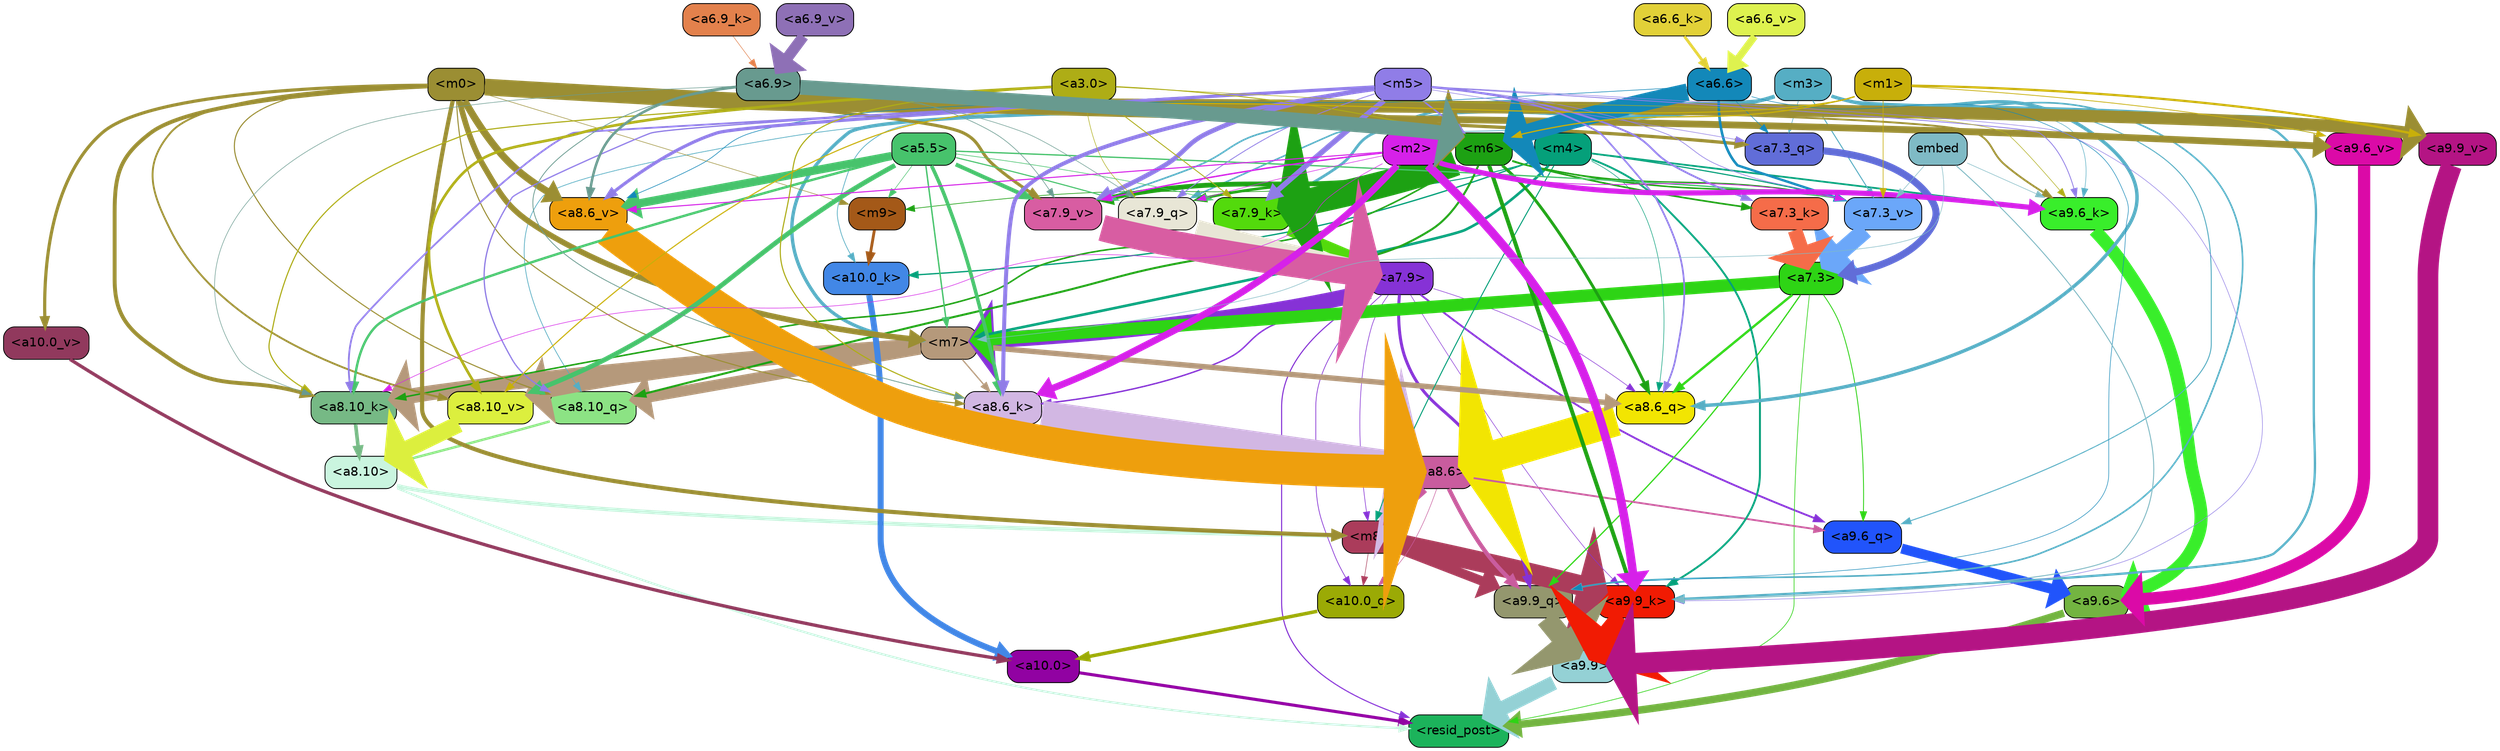 strict digraph "" {
	graph [bgcolor=transparent,
		layout=dot,
		overlap=false,
		splines=true
	];
	"<a10.0>"	[color=black,
		fillcolor="#9102a2",
		fontname=Helvetica,
		shape=box,
		style="filled, rounded"];
	"<resid_post>"	[color=black,
		fillcolor="#1cb35b",
		fontname=Helvetica,
		shape=box,
		style="filled, rounded"];
	"<a10.0>" -> "<resid_post>"	[color="#9102a2",
		penwidth=3.4253244400024414];
	"<a9.9>"	[color=black,
		fillcolor="#94d1d5",
		fontname=Helvetica,
		shape=box,
		style="filled, rounded"];
	"<a9.9>" -> "<resid_post>"	[color="#94d1d5",
		penwidth=16.05378818511963];
	"<a9.6>"	[color=black,
		fillcolor="#73b441",
		fontname=Helvetica,
		shape=box,
		style="filled, rounded"];
	"<a9.6>" -> "<resid_post>"	[color="#73b441",
		penwidth=8.33797836303711];
	"<a8.10>"	[color=black,
		fillcolor="#caf5df",
		fontname=Helvetica,
		shape=box,
		style="filled, rounded"];
	"<a8.10>" -> "<resid_post>"	[color="#caf5df",
		penwidth=2.3390636444091797];
	"<m8>"	[color=black,
		fillcolor="#ab3c5b",
		fontname=Helvetica,
		shape=box,
		style="filled, rounded"];
	"<a8.10>" -> "<m8>"	[color="#caf5df",
		penwidth=4.388927459716797];
	"<a7.9>"	[color=black,
		fillcolor="#8632d6",
		fontname=Helvetica,
		shape=box,
		style="filled, rounded"];
	"<a7.9>" -> "<resid_post>"	[color="#8632d6",
		penwidth=1.1926651000976562];
	"<a10.0_q>"	[color=black,
		fillcolor="#9baa05",
		fontname=Helvetica,
		shape=box,
		style="filled, rounded"];
	"<a7.9>" -> "<a10.0_q>"	[color="#8632d6",
		penwidth=0.7811813354492188];
	"<a7.9>" -> "<m8>"	[color="#8632d6",
		penwidth=0.6738662719726562];
	"<a9.9_q>"	[color=black,
		fillcolor="#94976e",
		fontname=Helvetica,
		shape=box,
		style="filled, rounded"];
	"<a7.9>" -> "<a9.9_q>"	[color="#8632d6",
		penwidth=3.33896541595459];
	"<a9.6_q>"	[color=black,
		fillcolor="#2154fb",
		fontname=Helvetica,
		shape=box,
		style="filled, rounded"];
	"<a7.9>" -> "<a9.6_q>"	[color="#8632d6",
		penwidth=2.0531044006347656];
	"<a9.9_k>"	[color=black,
		fillcolor="#f11b03",
		fontname=Helvetica,
		shape=box,
		style="filled, rounded"];
	"<a7.9>" -> "<a9.9_k>"	[color="#8632d6",
		penwidth=0.6];
	"<a8.6_q>"	[color=black,
		fillcolor="#f2e502",
		fontname=Helvetica,
		shape=box,
		style="filled, rounded"];
	"<a7.9>" -> "<a8.6_q>"	[color="#8632d6",
		penwidth=0.6];
	"<a8.6_k>"	[color=black,
		fillcolor="#d2b7e3",
		fontname=Helvetica,
		shape=box,
		style="filled, rounded"];
	"<a7.9>" -> "<a8.6_k>"	[color="#8632d6",
		penwidth=1.5751152038574219];
	"<m7>"	[color=black,
		fillcolor="#b5997b",
		fontname=Helvetica,
		shape=box,
		style="filled, rounded"];
	"<a7.9>" -> "<m7>"	[color="#8632d6",
		penwidth=17.67833709716797];
	"<a7.3>"	[color=black,
		fillcolor="#2ed415",
		fontname=Helvetica,
		shape=box,
		style="filled, rounded"];
	"<a7.3>" -> "<resid_post>"	[color="#2ed415",
		penwidth=0.7339706420898438];
	"<a7.3>" -> "<a9.9_q>"	[color="#2ed415",
		penwidth=1.3609809875488281];
	"<a7.3>" -> "<a9.6_q>"	[color="#2ed415",
		penwidth=0.9587650299072266];
	"<a7.3>" -> "<a8.6_q>"	[color="#2ed415",
		penwidth=2.597522735595703];
	"<a7.3>" -> "<m7>"	[color="#2ed415",
		penwidth=13.925512313842773];
	"<a10.0_q>" -> "<a10.0>"	[color="#9baa05",
		penwidth=3.861766815185547];
	"<a10.0_k>"	[color=black,
		fillcolor="#4287e6",
		fontname=Helvetica,
		shape=box,
		style="filled, rounded"];
	"<a10.0_k>" -> "<a10.0>"	[color="#4287e6",
		penwidth=6.691814422607422];
	"<a10.0_v>"	[color=black,
		fillcolor="#91395d",
		fontname=Helvetica,
		shape=box,
		style="filled, rounded"];
	"<a10.0_v>" -> "<a10.0>"	[color="#91395d",
		penwidth=3.703948974609375];
	"<m8>" -> "<a10.0_q>"	[color="#ab3c5b",
		penwidth=0.6];
	"<m8>" -> "<a9.9_q>"	[color="#ab3c5b",
		penwidth=10.407995223999023];
	"<m8>" -> "<a9.9_k>"	[color="#ab3c5b",
		penwidth=22.67278480529785];
	"<a8.6>"	[color=black,
		fillcolor="#c95c9e",
		fontname=Helvetica,
		shape=box,
		style="filled, rounded"];
	"<a8.6>" -> "<a10.0_q>"	[color="#c95c9e",
		penwidth=0.6];
	"<a8.6>" -> "<m8>"	[color="#c95c9e",
		penwidth=9.616483688354492];
	"<a8.6>" -> "<a9.9_q>"	[color="#c95c9e",
		penwidth=4.681654930114746];
	"<a8.6>" -> "<a9.6_q>"	[color="#c95c9e",
		penwidth=2.0046749114990234];
	"<m9>"	[color=black,
		fillcolor="#a45918",
		fontname=Helvetica,
		shape=box,
		style="filled, rounded"];
	"<m9>" -> "<a10.0_k>"	[color="#a45918",
		penwidth=3.1536026000976562];
	"<m4>"	[color=black,
		fillcolor="#05a07a",
		fontname=Helvetica,
		shape=box,
		style="filled, rounded"];
	"<m4>" -> "<a10.0_k>"	[color="#05a07a",
		penwidth=1.4532089233398438];
	"<m4>" -> "<m8>"	[color="#05a07a",
		penwidth=1.1121444702148438];
	"<m4>" -> "<a9.9_k>"	[color="#05a07a",
		penwidth=2.1296005249023438];
	"<a9.6_k>"	[color=black,
		fillcolor="#39ee2b",
		fontname=Helvetica,
		shape=box,
		style="filled, rounded"];
	"<m4>" -> "<a9.6_k>"	[color="#05a07a",
		penwidth=1.93524169921875];
	"<m4>" -> "<a8.6_q>"	[color="#05a07a",
		penwidth=0.6086311340332031];
	"<m4>" -> "<m7>"	[color="#05a07a",
		penwidth=2.9153175354003906];
	"<a7.9_k>"	[color=black,
		fillcolor="#53da0c",
		fontname=Helvetica,
		shape=box,
		style="filled, rounded"];
	"<m4>" -> "<a7.9_k>"	[color="#05a07a",
		penwidth=1.0983266830444336];
	"<a7.3_v>"	[color=black,
		fillcolor="#6ba7f9",
		fontname=Helvetica,
		shape=box,
		style="filled, rounded"];
	"<m4>" -> "<a7.3_v>"	[color="#05a07a",
		penwidth=1.2746734619140625];
	"<m3>"	[color=black,
		fillcolor="#56aec4",
		fontname=Helvetica,
		shape=box,
		style="filled, rounded"];
	"<m3>" -> "<a10.0_k>"	[color="#56aec4",
		penwidth=0.8012542724609375];
	"<m6>"	[color=black,
		fillcolor="#1da113",
		fontname=Helvetica,
		shape=box,
		style="filled, rounded"];
	"<m3>" -> "<m6>"	[color="#56aec4",
		penwidth=4.0873308181762695];
	"<m3>" -> "<a9.9_q>"	[color="#56aec4",
		penwidth=1.8098411560058594];
	"<m3>" -> "<a9.6_q>"	[color="#56aec4",
		penwidth=1.0731983184814453];
	"<m3>" -> "<a9.9_k>"	[color="#56aec4",
		penwidth=2.538074493408203];
	"<m3>" -> "<a9.6_k>"	[color="#56aec4",
		penwidth=0.6];
	"<a9.9_v>"	[color=black,
		fillcolor="#b41484",
		fontname=Helvetica,
		shape=box,
		style="filled, rounded"];
	"<m3>" -> "<a9.9_v>"	[color="#56aec4",
		penwidth=1.1908531188964844];
	"<a9.6_v>"	[color=black,
		fillcolor="#db0aa7",
		fontname=Helvetica,
		shape=box,
		style="filled, rounded"];
	"<m3>" -> "<a9.6_v>"	[color="#56aec4",
		penwidth=0.6];
	"<a8.10_q>"	[color=black,
		fillcolor="#8ce384",
		fontname=Helvetica,
		shape=box,
		style="filled, rounded"];
	"<m3>" -> "<a8.10_q>"	[color="#56aec4",
		penwidth=0.7969093322753906];
	"<m3>" -> "<a8.6_q>"	[color="#56aec4",
		penwidth=3.8069801330566406];
	"<m3>" -> "<m7>"	[color="#56aec4",
		penwidth=3.7463531494140625];
	"<a7.9_q>"	[color=black,
		fillcolor="#e8e6d6",
		fontname=Helvetica,
		shape=box,
		style="filled, rounded"];
	"<m3>" -> "<a7.9_q>"	[color="#56aec4",
		penwidth=1.7077007293701172];
	"<a7.3_q>"	[color=black,
		fillcolor="#616dd8",
		fontname=Helvetica,
		shape=box,
		style="filled, rounded"];
	"<m3>" -> "<a7.3_q>"	[color="#56aec4",
		penwidth=0.6810226440429688];
	"<m3>" -> "<a7.9_k>"	[color="#56aec4",
		penwidth=3.0535898208618164];
	"<a7.9_v>"	[color=black,
		fillcolor="#d85da2",
		fontname=Helvetica,
		shape=box,
		style="filled, rounded"];
	"<m3>" -> "<a7.9_v>"	[color="#56aec4",
		penwidth=1.8027725219726562];
	"<m3>" -> "<a7.3_v>"	[color="#56aec4",
		penwidth=1.0946578979492188];
	"<m0>"	[color=black,
		fillcolor="#9b8e33",
		fontname=Helvetica,
		shape=box,
		style="filled, rounded"];
	"<m0>" -> "<a10.0_v>"	[color="#9b8e33",
		penwidth=3.520832061767578];
	"<m0>" -> "<m8>"	[color="#9b8e33",
		penwidth=4.624839782714844];
	"<m0>" -> "<m9>"	[color="#9b8e33",
		penwidth=0.6];
	"<m0>" -> "<m6>"	[color="#9b8e33",
		penwidth=18.578011751174927];
	"<m0>" -> "<a9.6_k>"	[color="#9b8e33",
		penwidth=2.0742149353027344];
	"<m0>" -> "<a9.9_v>"	[color="#9b8e33",
		penwidth=13.6649169921875];
	"<m0>" -> "<a9.6_v>"	[color="#9b8e33",
		penwidth=7.575786590576172];
	"<m0>" -> "<a8.10_q>"	[color="#9b8e33",
		penwidth=1.1731605529785156];
	"<a8.10_k>"	[color=black,
		fillcolor="#76b985",
		fontname=Helvetica,
		shape=box,
		style="filled, rounded"];
	"<m0>" -> "<a8.10_k>"	[color="#9b8e33",
		penwidth=4.350425720214844];
	"<m0>" -> "<a8.6_k>"	[color="#9b8e33",
		penwidth=1.1486854553222656];
	"<a8.10_v>"	[color=black,
		fillcolor="#dcef3e",
		fontname=Helvetica,
		shape=box,
		style="filled, rounded"];
	"<m0>" -> "<a8.10_v>"	[color="#9b8e33",
		penwidth=2.0526657104492188];
	"<a8.6_v>"	[color=black,
		fillcolor="#ee9f0d",
		fontname=Helvetica,
		shape=box,
		style="filled, rounded"];
	"<m0>" -> "<a8.6_v>"	[color="#9b8e33",
		penwidth=7.951751708984375];
	"<m0>" -> "<m7>"	[color="#9b8e33",
		penwidth=6.283721923828125];
	"<m0>" -> "<a7.3_q>"	[color="#9b8e33",
		penwidth=3.6216583251953125];
	"<m0>" -> "<a7.9_v>"	[color="#9b8e33",
		penwidth=3.447589874267578];
	"<m6>" -> "<m9>"	[color="#1da113",
		penwidth=0.7276992797851562];
	"<m6>" -> "<a9.9_k>"	[color="#1da113",
		penwidth=4.405937194824219];
	"<m6>" -> "<a9.6_k>"	[color="#1da113",
		penwidth=1.6540985107421875];
	"<m6>" -> "<a8.10_q>"	[color="#1da113",
		penwidth=2.2618331909179688];
	"<m6>" -> "<a8.6_q>"	[color="#1da113",
		penwidth=3.241657257080078];
	"<m6>" -> "<a8.10_k>"	[color="#1da113",
		penwidth=1.733642578125];
	"<m6>" -> "<a7.9_q>"	[color="#1da113",
		penwidth=2.9651412963867188];
	"<m6>" -> "<a7.9_k>"	[color="#1da113",
		penwidth=29.52049446105957];
	"<a7.3_k>"	[color=black,
		fillcolor="#f56c49",
		fontname=Helvetica,
		shape=box,
		style="filled, rounded"];
	"<m6>" -> "<a7.3_k>"	[color="#1da113",
		penwidth=1.8433246612548828];
	"<m6>" -> "<a7.9_v>"	[color="#1da113",
		penwidth=5.381137847900391];
	"<m6>" -> "<a7.3_v>"	[color="#1da113",
		penwidth=1.3778877258300781];
	"<a5.5>"	[color=black,
		fillcolor="#47c36c",
		fontname=Helvetica,
		shape=box,
		style="filled, rounded"];
	"<a5.5>" -> "<m9>"	[color="#47c36c",
		penwidth=0.6];
	"<a5.5>" -> "<a8.10_k>"	[color="#47c36c",
		penwidth=2.6749038696289062];
	"<a5.5>" -> "<a8.6_k>"	[color="#47c36c",
		penwidth=3.9810218811035156];
	"<a5.5>" -> "<a8.10_v>"	[color="#47c36c",
		penwidth=5.2978057861328125];
	"<a5.5>" -> "<a8.6_v>"	[color="#47c36c",
		penwidth=9.177913665771484];
	"<a5.5>" -> "<m7>"	[color="#47c36c",
		penwidth=1.5525360107421875];
	"<a5.5>" -> "<a7.9_q>"	[color="#47c36c",
		penwidth=1.22930908203125];
	"<a5.5>" -> "<a7.9_k>"	[color="#47c36c",
		penwidth=0.6708955764770508];
	"<a5.5>" -> "<a7.9_v>"	[color="#47c36c",
		penwidth=4.432796478271484];
	"<a5.5>" -> "<a7.3_v>"	[color="#47c36c",
		penwidth=1.4417800903320312];
	"<a9.9_q>" -> "<a9.9>"	[color="#94976e",
		penwidth=23.20368194580078];
	"<a9.6_q>" -> "<a9.6>"	[color="#2154fb",
		penwidth=11.181507110595703];
	"<a9.9_k>" -> "<a9.9>"	[color="#f11b03",
		penwidth=26.641464233398438];
	"<a9.6_k>" -> "<a9.6>"	[color="#39ee2b",
		penwidth=14.532459259033203];
	"<a9.9_v>" -> "<a9.9>"	[color="#b41484",
		penwidth=23.02225112915039];
	"<a9.6_v>" -> "<a9.6>"	[color="#db0aa7",
		penwidth=13.634431838989258];
	"<a6.6>"	[color=black,
		fillcolor="#1388b9",
		fontname=Helvetica,
		shape=box,
		style="filled, rounded"];
	"<a6.6>" -> "<m6>"	[color="#1388b9",
		penwidth=19.58005142211914];
	"<a6.6>" -> "<a9.9_q>"	[color="#1388b9",
		penwidth=0.6];
	"<a6.6>" -> "<a8.6_v>"	[color="#1388b9",
		penwidth=0.6731643676757812];
	"<a6.6>" -> "<a7.3_q>"	[color="#1388b9",
		penwidth=0.6];
	"<a6.6>" -> "<a7.3_v>"	[color="#1388b9",
		penwidth=2.8381996154785156];
	"<m5>"	[color=black,
		fillcolor="#907de7",
		fontname=Helvetica,
		shape=box,
		style="filled, rounded"];
	"<m5>" -> "<m6>"	[color="#907de7",
		penwidth=1.7808427810668945];
	"<m5>" -> "<a9.9_k>"	[color="#907de7",
		penwidth=0.6];
	"<m5>" -> "<a9.6_k>"	[color="#907de7",
		penwidth=0.9087238311767578];
	"<m5>" -> "<a8.10_q>"	[color="#907de7",
		penwidth=1.3886604309082031];
	"<m5>" -> "<a8.6_q>"	[color="#907de7",
		penwidth=1.8975334167480469];
	"<m5>" -> "<a8.10_k>"	[color="#907de7",
		penwidth=1.9560012817382812];
	"<m5>" -> "<a8.6_k>"	[color="#907de7",
		penwidth=4.4348602294921875];
	"<m5>" -> "<a8.6_v>"	[color="#907de7",
		penwidth=3.547332763671875];
	"<m5>" -> "<a7.9_q>"	[color="#907de7",
		penwidth=0.9239292144775391];
	"<m5>" -> "<a7.3_q>"	[color="#907de7",
		penwidth=0.6050910949707031];
	"<m5>" -> "<a7.9_k>"	[color="#907de7",
		penwidth=5.895898818969727];
	"<m5>" -> "<a7.3_k>"	[color="#907de7",
		penwidth=2.047999382019043];
	"<m5>" -> "<a7.9_v>"	[color="#907de7",
		penwidth=5.163473129272461];
	"<m5>" -> "<a7.3_v>"	[color="#907de7",
		penwidth=0.7120857238769531];
	"<m2>"	[color=black,
		fillcolor="#d621e9",
		fontname=Helvetica,
		shape=box,
		style="filled, rounded"];
	"<m2>" -> "<a9.9_k>"	[color="#d621e9",
		penwidth=9.546476364135742];
	"<m2>" -> "<a9.6_k>"	[color="#d621e9",
		penwidth=5.765581130981445];
	"<m2>" -> "<a8.10_k>"	[color="#d621e9",
		penwidth=0.6];
	"<m2>" -> "<a8.6_k>"	[color="#d621e9",
		penwidth=7.5130767822265625];
	"<m2>" -> "<a8.6_v>"	[color="#d621e9",
		penwidth=1.1399917602539062];
	"<m2>" -> "<a7.9_q>"	[color="#d621e9",
		penwidth=0.6];
	"<m2>" -> "<a7.9_v>"	[color="#d621e9",
		penwidth=1.5795440673828125];
	"<m2>" -> "<a7.3_v>"	[color="#d621e9",
		penwidth=0.8394660949707031];
	embed	[color=black,
		fillcolor="#7fbac5",
		fontname=Helvetica,
		shape=box,
		style="filled, rounded"];
	embed -> "<a9.9_k>"	[color="#7fbac5",
		penwidth=1.044057846069336];
	embed -> "<a9.6_k>"	[color="#7fbac5",
		penwidth=0.6];
	embed -> "<m7>"	[color="#7fbac5",
		penwidth=0.6];
	embed -> "<a7.3_v>"	[color="#7fbac5",
		penwidth=0.6];
	"<a3.0>"	[color=black,
		fillcolor="#aead16",
		fontname=Helvetica,
		shape=box,
		style="filled, rounded"];
	"<a3.0>" -> "<m6>"	[color="#aead16",
		penwidth=0.9893608093261719];
	"<a3.0>" -> "<a9.6_k>"	[color="#aead16",
		penwidth=0.6];
	"<a3.0>" -> "<a8.10_k>"	[color="#aead16",
		penwidth=1.2375259399414062];
	"<a3.0>" -> "<a8.6_k>"	[color="#aead16",
		penwidth=1.2278594970703125];
	"<a3.0>" -> "<a8.10_v>"	[color="#aead16",
		penwidth=2.9724464416503906];
	"<a3.0>" -> "<a7.9_q>"	[color="#aead16",
		penwidth=0.6];
	"<a3.0>" -> "<a7.9_k>"	[color="#aead16",
		penwidth=0.9558658599853516];
	"<m1>"	[color=black,
		fillcolor="#c8af0a",
		fontname=Helvetica,
		shape=box,
		style="filled, rounded"];
	"<m1>" -> "<m6>"	[color="#c8af0a",
		penwidth=1.3794612884521484];
	"<m1>" -> "<a9.9_v>"	[color="#c8af0a",
		penwidth=2.484710693359375];
	"<m1>" -> "<a9.6_v>"	[color="#c8af0a",
		penwidth=0.8296928405761719];
	"<m1>" -> "<a8.10_v>"	[color="#c8af0a",
		penwidth=1.2231903076171875];
	"<m1>" -> "<a7.3_v>"	[color="#c8af0a",
		penwidth=0.7203178405761719];
	"<a8.10_q>" -> "<a8.10>"	[color="#8ce384",
		penwidth=2.6974411010742188];
	"<a8.6_q>" -> "<a8.6>"	[color="#f2e502",
		penwidth=34.91962909698486];
	"<a8.10_k>" -> "<a8.10>"	[color="#76b985",
		penwidth=3.9815139770507812];
	"<a8.6_k>" -> "<a8.6>"	[color="#d2b7e3",
		penwidth=30.12779998779297];
	"<a8.10_v>" -> "<a8.10>"	[color="#dcef3e",
		penwidth=18.80433464050293];
	"<a8.6_v>" -> "<a8.6>"	[color="#ee9f0d",
		penwidth=37.04597568511963];
	"<m7>" -> "<a8.10_q>"	[color="#b5997b",
		penwidth=12.189899444580078];
	"<m7>" -> "<a8.6_q>"	[color="#b5997b",
		penwidth=5.949329376220703];
	"<m7>" -> "<a8.10_k>"	[color="#b5997b",
		penwidth=16.634174346923828];
	"<m7>" -> "<a8.6_k>"	[color="#b5997b",
		penwidth=1.4160232543945312];
	"<m7>" -> "<a8.10_v>"	[color="#b5997b",
		penwidth=15.893604278564453];
	"<a6.9>"	[color=black,
		fillcolor="#689a8f",
		fontname=Helvetica,
		shape=box,
		style="filled, rounded"];
	"<a6.9>" -> "<m6>"	[color="#689a8f",
		penwidth=16.39166831970215];
	"<a6.9>" -> "<a8.10_k>"	[color="#689a8f",
		penwidth=0.6];
	"<a6.9>" -> "<a8.6_k>"	[color="#689a8f",
		penwidth=0.8667373657226562];
	"<a6.9>" -> "<a8.6_v>"	[color="#689a8f",
		penwidth=2.8011817932128906];
	"<a6.9>" -> "<a7.9_q>"	[color="#689a8f",
		penwidth=0.6];
	"<a6.9>" -> "<a7.9_v>"	[color="#689a8f",
		penwidth=0.6784553527832031];
	"<a7.9_q>" -> "<a7.9>"	[color="#e8e6d6",
		penwidth=17.651885986328125];
	"<a7.3_q>" -> "<a7.3>"	[color="#616dd8",
		penwidth=7.866306304931641];
	"<a7.9_k>" -> "<a7.9>"	[color="#53da0c",
		penwidth=12.17039680480957];
	"<a7.3_k>" -> "<a7.3>"	[color="#f56c49",
		penwidth=16.016246795654297];
	"<a7.9_v>" -> "<a7.9>"	[color="#d85da2",
		penwidth=29.394658088684082];
	"<a7.3_v>" -> "<a7.3>"	[color="#6ba7f9",
		penwidth=19.01776695251465];
	"<a6.9_k>"	[color=black,
		fillcolor="#e3814c",
		fontname=Helvetica,
		shape=box,
		style="filled, rounded"];
	"<a6.9_k>" -> "<a6.9>"	[color="#e3814c",
		penwidth=0.6];
	"<a6.6_k>"	[color=black,
		fillcolor="#e2d138",
		fontname=Helvetica,
		shape=box,
		style="filled, rounded"];
	"<a6.6_k>" -> "<a6.6>"	[color="#e2d138",
		penwidth=3.0834922790527344];
	"<a6.9_v>"	[color=black,
		fillcolor="#8e70b6",
		fontname=Helvetica,
		shape=box,
		style="filled, rounded"];
	"<a6.9_v>" -> "<a6.9>"	[color="#8e70b6",
		penwidth=12.179949760437012];
	"<a6.6_v>"	[color=black,
		fillcolor="#def24f",
		fontname=Helvetica,
		shape=box,
		style="filled, rounded"];
	"<a6.6_v>" -> "<a6.6>"	[color="#def24f",
		penwidth=8.061713218688965];
}
